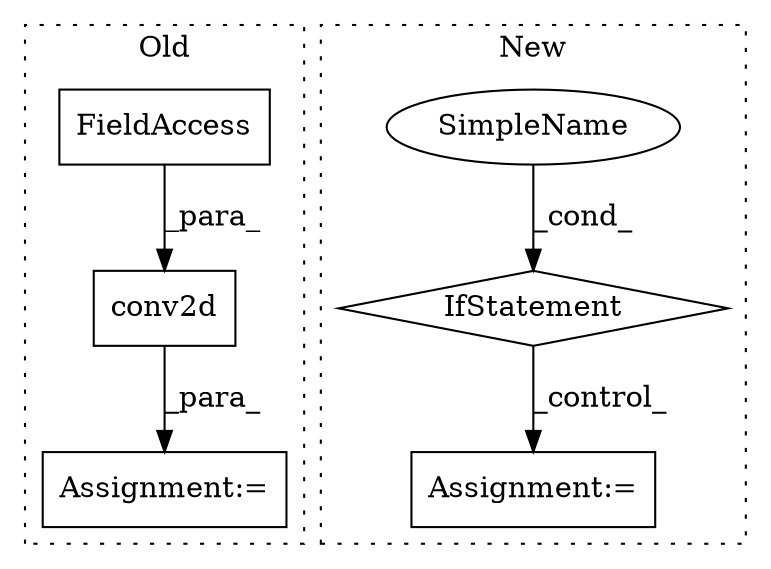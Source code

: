 digraph G {
subgraph cluster0 {
1 [label="conv2d" a="32" s="7534,7576" l="7,1" shape="box"];
3 [label="Assignment:=" a="7" s="7509" l="1" shape="box"];
4 [label="FieldAccess" a="22" s="7562" l="14" shape="box"];
label = "Old";
style="dotted";
}
subgraph cluster1 {
2 [label="IfStatement" a="25" s="7482,7507" l="4,2" shape="diamond"];
5 [label="Assignment:=" a="7" s="7689" l="1" shape="box"];
6 [label="SimpleName" a="42" s="" l="" shape="ellipse"];
label = "New";
style="dotted";
}
1 -> 3 [label="_para_"];
2 -> 5 [label="_control_"];
4 -> 1 [label="_para_"];
6 -> 2 [label="_cond_"];
}